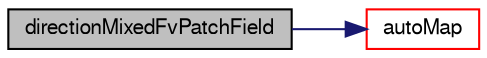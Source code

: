 digraph "directionMixedFvPatchField"
{
  bgcolor="transparent";
  edge [fontname="FreeSans",fontsize="10",labelfontname="FreeSans",labelfontsize="10"];
  node [fontname="FreeSans",fontsize="10",shape=record];
  rankdir="LR";
  Node19 [label="directionMixedFvPatchField",height=0.2,width=0.4,color="black", fillcolor="grey75", style="filled", fontcolor="black"];
  Node19 -> Node20 [color="midnightblue",fontsize="10",style="solid",fontname="FreeSans"];
  Node20 [label="autoMap",height=0.2,width=0.4,color="red",URL="$a21978.html#a0ab0c43ce90d756c88dd81e3d0a9eef5",tooltip="Map (and resize as needed) from self given a mapping object. "];
}
